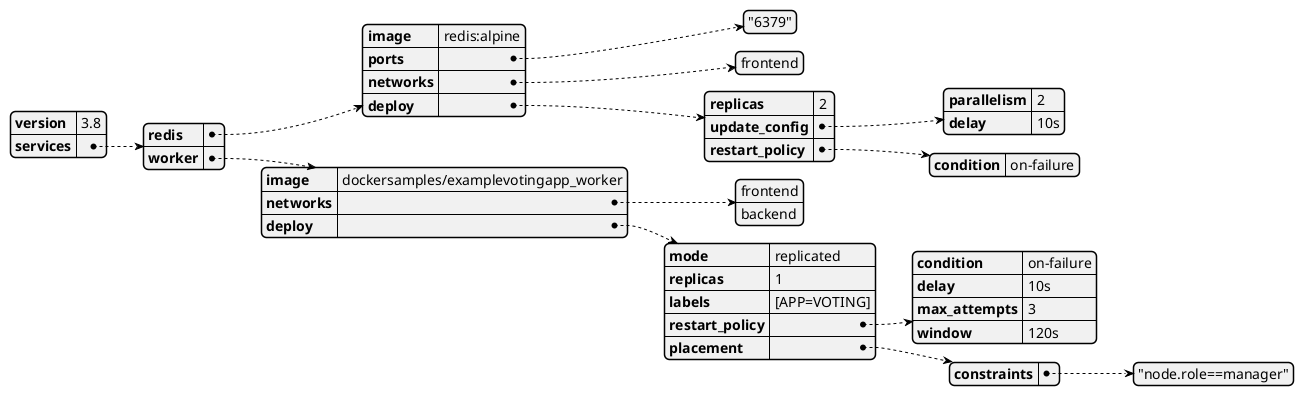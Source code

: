 @startyaml
' 测试yaml
version: "3.8"
services:
  redis:
    image: redis:alpine
    ports:
      - "6379"
    networks:
      - frontend
    deploy:
      replicas: 2
      update_config:
        parallelism: 2
        delay: 10s
      restart_policy:
        condition: on-failure
  worker:
    image: dockersamples/examplevotingapp_worker
    networks:
      - frontend
      - backend
    deploy:
      mode: replicated
      replicas: 1
      labels: [APP=VOTING]
      restart_policy:
        condition: on-failure
        delay: 10s
        max_attempts: 3
        window: 120s
      placement:
        constraints:
          - "node.role==manager"
@endyaml